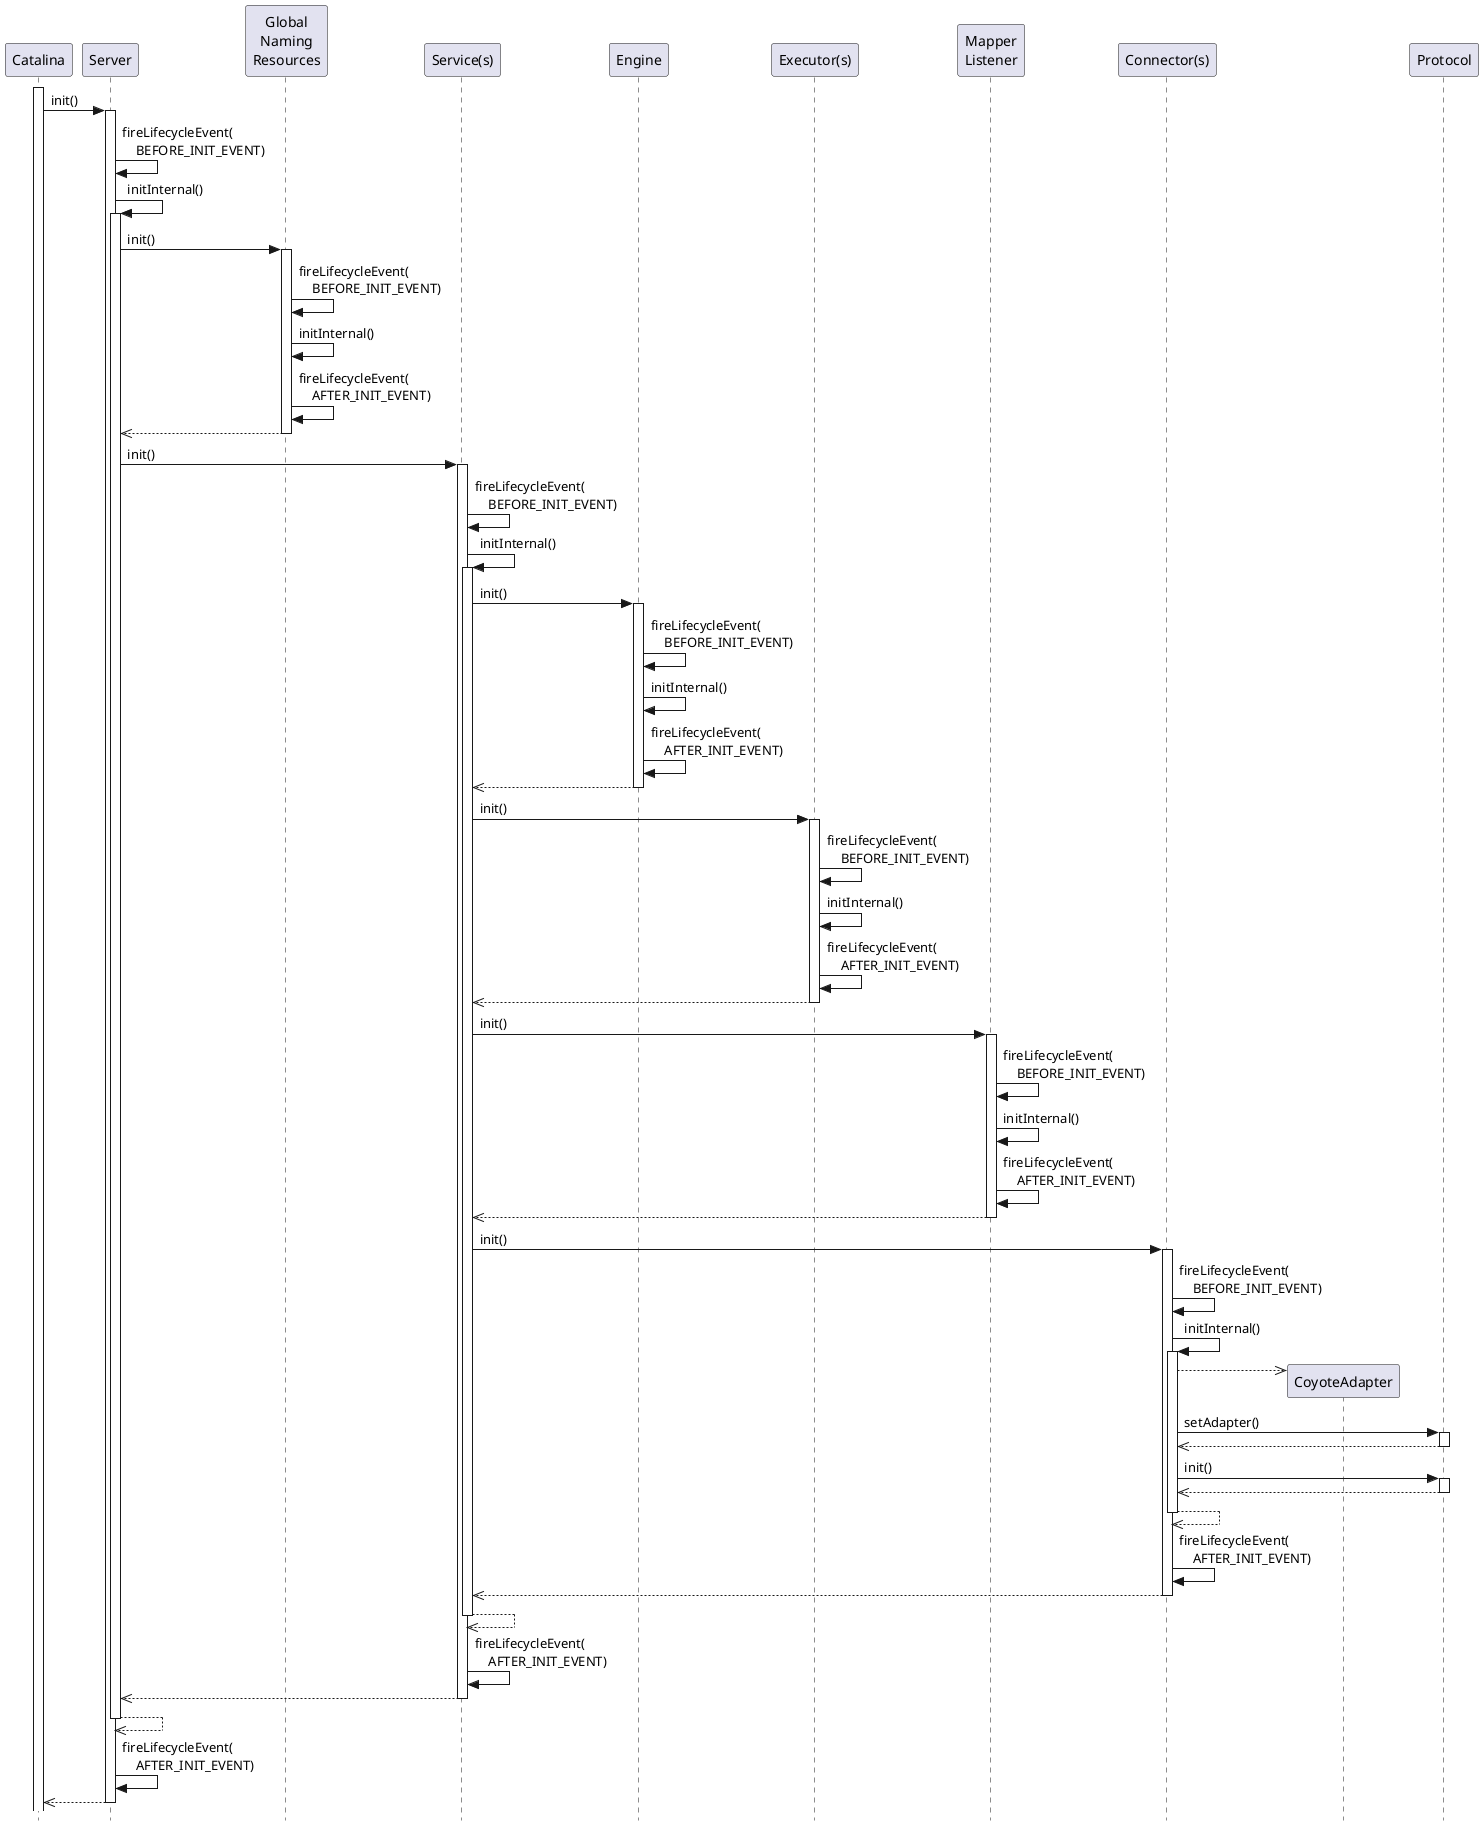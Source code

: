@startuml

' Licensed to the Apache Software Foundation (ASF) under one or more
' contributor license agreements.  See the NOTICE file distributed with
' this work for additional information regarding copyright ownership.
' The ASF licenses this file to You under the Apache License, Version 2.0
' (the "License"); you may not use this file except in compliance with
' the License.  You may obtain a copy of the License at
'
'     http://www.apache.org/licenses/LICENSE-2.0
'
' Unless required by applicable law or agreed to in writing, software
' distributed under the License is distributed on an "AS IS" BASIS,
' WITHOUT WARRANTIES OR CONDITIONS OF ANY KIND, either express or implied.
' See the License for the specific language governing permissions and
' limitations under the License.

hide footbox
skinparam style strictuml

activate Catalina

Catalina -> Server ++: init()

Server -> Server: fireLifecycleEvent(\n    BEFORE_INIT_EVENT)

Server -> Server ++: initInternal()

Server -> "Global\nNaming\nResources" as GNR ++: init()

GNR -> GNR: fireLifecycleEvent(\n    BEFORE_INIT_EVENT)
GNR -> GNR: initInternal()
GNR -> GNR: fireLifecycleEvent(\n    AFTER_INIT_EVENT)

Server  <<-- GNR
deactivate GNR

Server -> "Service(s)" as Services ++: init()

Services -> Services: fireLifecycleEvent(\n    BEFORE_INIT_EVENT)

Services -> Services ++: initInternal()

Services -> Engine ++: init()

Engine -> Engine: fireLifecycleEvent(\n    BEFORE_INIT_EVENT)
Engine -> Engine: initInternal()
Engine -> Engine: fireLifecycleEvent(\n    AFTER_INIT_EVENT)

Services <<-- Engine
deactivate Engine

Services -> "Executor(s)" as Executors ++: init()

Executors -> Executors: fireLifecycleEvent(\n    BEFORE_INIT_EVENT)
Executors -> Executors: initInternal()
Executors -> Executors: fireLifecycleEvent(\n    AFTER_INIT_EVENT)

Services <<-- Executors
deactivate Executors

Services -> "Mapper\nListener" as MapperListener ++: init()

MapperListener -> MapperListener: fireLifecycleEvent(\n    BEFORE_INIT_EVENT)
MapperListener -> MapperListener: initInternal()
MapperListener -> MapperListener: fireLifecycleEvent(\n    AFTER_INIT_EVENT)

Services <<-- MapperListener
deactivate MapperListener

Services -> "Connector(s)" as Connectors ++: init()

Connectors -> Connectors: fireLifecycleEvent(\n    BEFORE_INIT_EVENT)

Connectors -> Connectors ++: initInternal()

Connectors -->> CoyoteAdapter **

Connectors -> Protocol ++: setAdapter()
Connectors <<-- Protocol
deactivate Protocol

Connectors -> Protocol ++: init()
Connectors <<-- Protocol
deactivate Protocol

Connectors -->> Connectors
deactivate Connectors

Connectors -> Connectors: fireLifecycleEvent(\n    AFTER_INIT_EVENT)

Services <<-- Connectors
deactivate Connectors

Services -->> Services
deactivate Services

Services -> Services: fireLifecycleEvent(\n    AFTER_INIT_EVENT)

Server <<-- Services
deactivate Services

Server -->> Server
deactivate Server

Server -> Server: fireLifecycleEvent(\n    AFTER_INIT_EVENT)

Server -->> Catalina
deactivate Server

@enduml